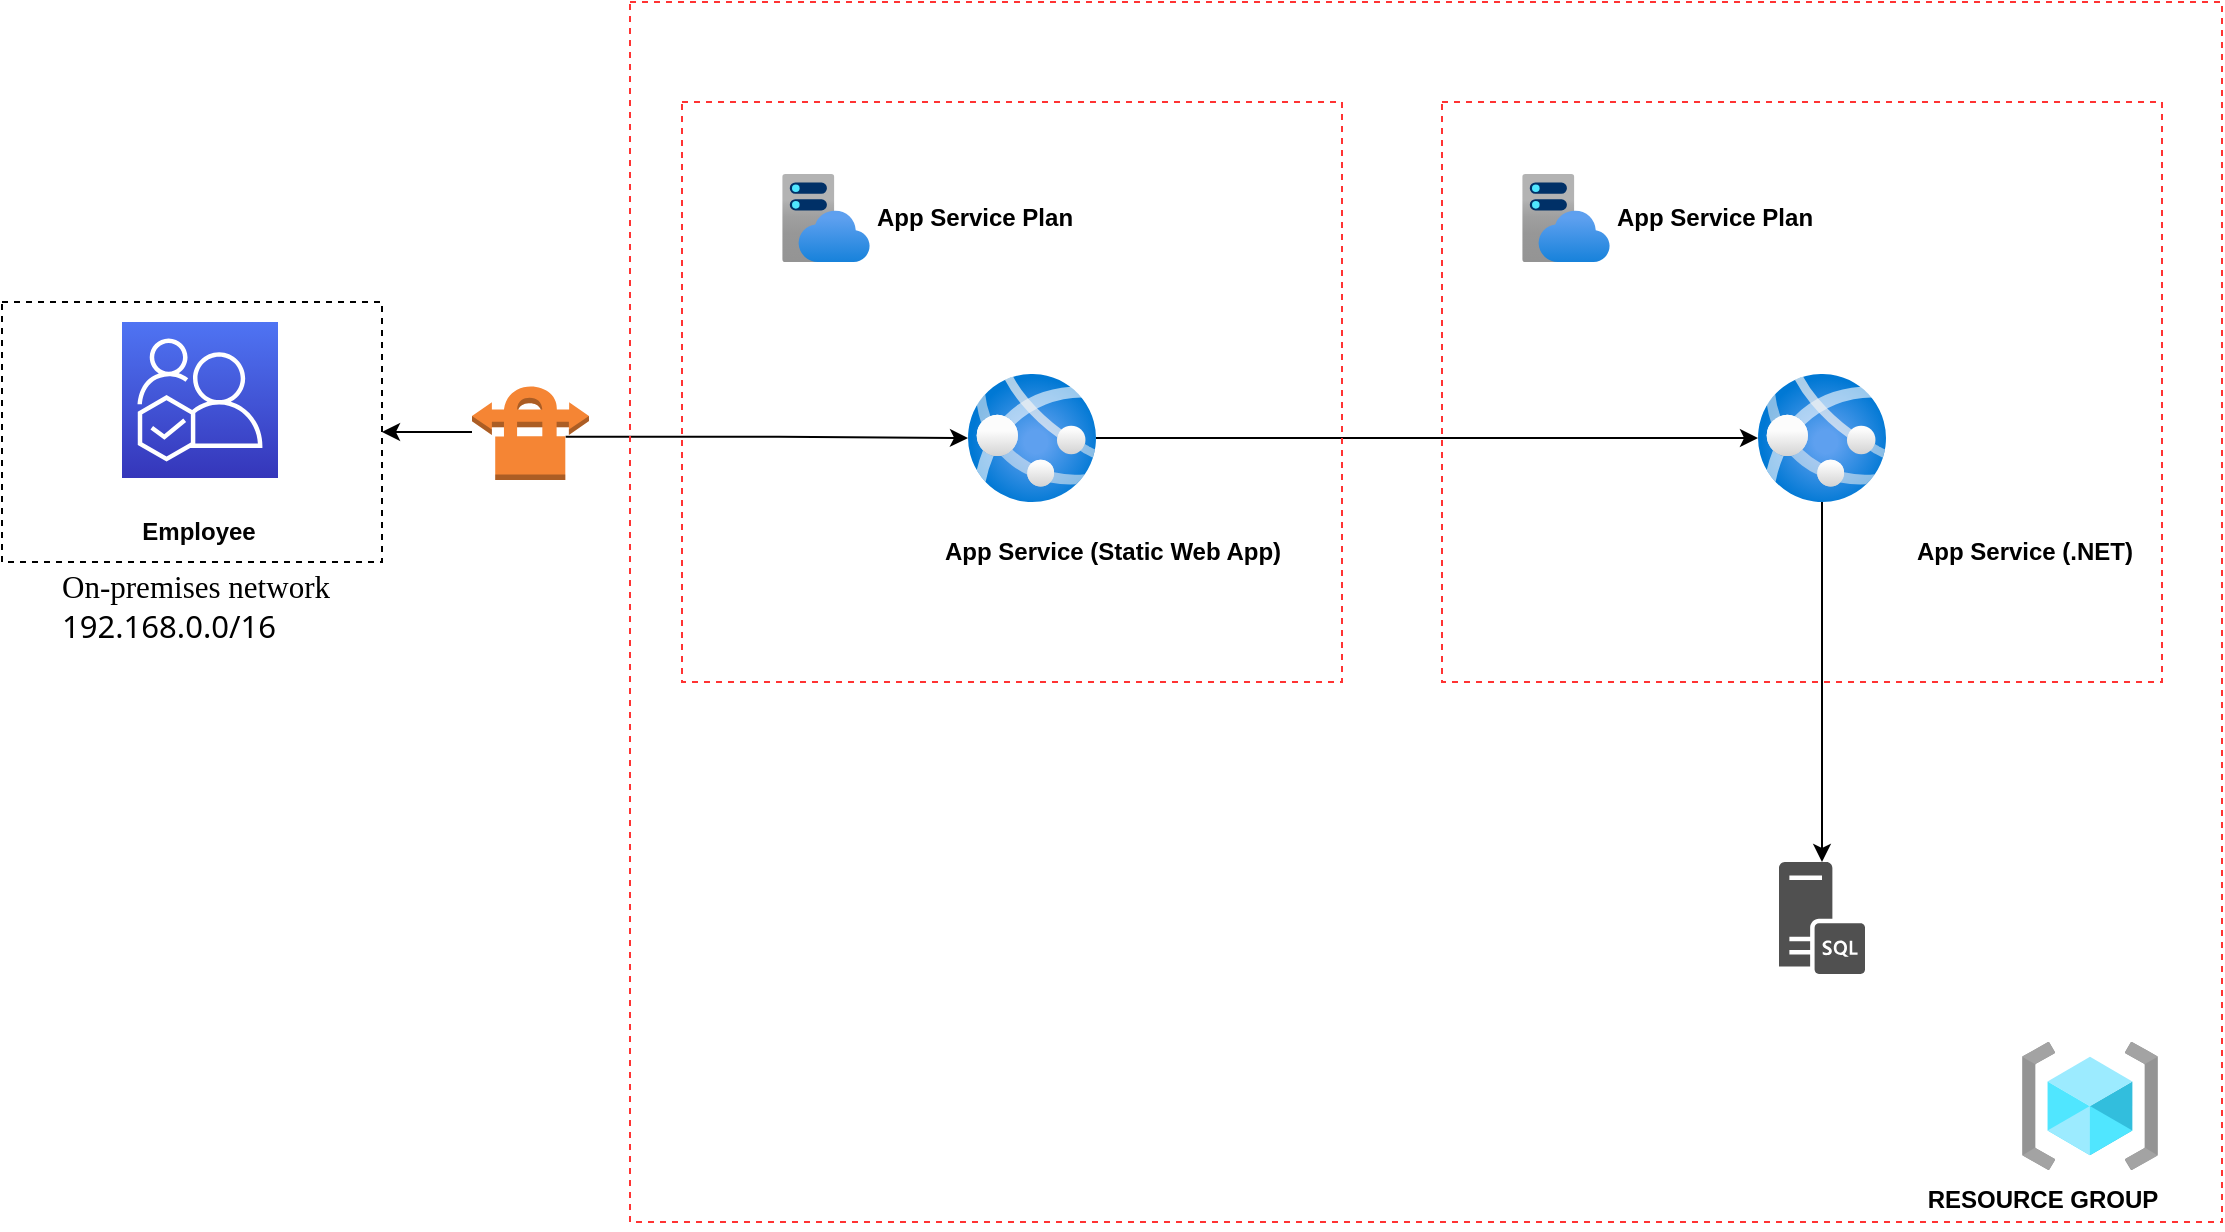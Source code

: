 <mxfile version="20.5.3" type="github">
  <diagram id="43XioRQ16BF5ugKVIzLU" name="Page-1">
    <mxGraphModel dx="1483" dy="781" grid="1" gridSize="10" guides="1" tooltips="1" connect="1" arrows="1" fold="1" page="1" pageScale="1" pageWidth="827" pageHeight="1169" math="0" shadow="0">
      <root>
        <mxCell id="0" />
        <mxCell id="1" parent="0" />
        <mxCell id="-5UN7q1gnzvjgxQybciM-1" value="" style="sketch=0;points=[[0,0,0],[0.25,0,0],[0.5,0,0],[0.75,0,0],[1,0,0],[0,1,0],[0.25,1,0],[0.5,1,0],[0.75,1,0],[1,1,0],[0,0.25,0],[0,0.5,0],[0,0.75,0],[1,0.25,0],[1,0.5,0],[1,0.75,0]];outlineConnect=0;fontColor=#232F3E;gradientColor=#4D72F3;gradientDirection=north;fillColor=#3334B9;strokeColor=#ffffff;dashed=0;verticalLabelPosition=bottom;verticalAlign=top;align=center;html=1;fontSize=12;fontStyle=0;aspect=fixed;shape=mxgraph.aws4.resourceIcon;resIcon=mxgraph.aws4.iq;labelBackgroundColor=#66FFFF;noLabel=0;" vertex="1" parent="1">
          <mxGeometry x="180" y="240" width="78" height="78" as="geometry" />
        </mxCell>
        <mxCell id="-5UN7q1gnzvjgxQybciM-2" value="&lt;b&gt;Employee&lt;/b&gt;" style="text;html=1;align=center;verticalAlign=middle;resizable=0;points=[];autosize=1;strokeColor=none;fillColor=none;" vertex="1" parent="1">
          <mxGeometry x="178" y="330" width="80" height="30" as="geometry" />
        </mxCell>
        <mxCell id="-5UN7q1gnzvjgxQybciM-3" value="" style="whiteSpace=wrap;html=1;labelBackgroundColor=#66FFFF;dashed=1;fillOpacity=1;" vertex="1" parent="1">
          <mxGeometry x="120" y="230" width="190" height="130" as="geometry" />
        </mxCell>
        <mxCell id="-5UN7q1gnzvjgxQybciM-4" value="&lt;div style=&quot;font-size: 1px&quot;&gt;&lt;p style=&quot;align:left;margin-left:0;margin-right:0;margin-top:0px;margin-bottom:0px;text-indent:0;valign:middle;direction:ltr;&quot;&gt;&lt;font style=&quot;font-size:15.52px;font-family:Segoe UI Semibold;color:#000000;direction:ltr;letter-spacing:0px;line-height:120%;opacity:1&quot;&gt;On-premises network&lt;br/&gt;&lt;/font&gt;&lt;font style=&quot;font-size:15.52px;font-family:Segoe UI;color:#000000;direction:ltr;letter-spacing:0px;line-height:120%;opacity:1&quot;&gt;192.168.0.0/16&lt;br/&gt;&lt;/font&gt;&lt;/p&gt;&lt;/div&gt;" style="verticalAlign=middle;align=left;vsdxID=1074;fillColor=none;gradientColor=none;shape=stencil(nZBLDoAgDERP0z3SIyjew0SURgSD+Lu9kMZoXLhwN9O+tukAlrNpJg1SzDH4QW/URgNYgZTkjA4UkwJUgGXng+6DX1zLfmoymdXo17xh5zmRJ6Q42BWCfc2oJfdAr+Yv+AP9Cb7OJ3H/2JG1HNGz/84klThPVCc=);strokeColor=none;points=[];labelBackgroundColor=none;rounded=0;html=1;whiteSpace=wrap;" vertex="1" parent="1">
          <mxGeometry x="147.5" y="360" width="165" height="44" as="geometry" />
        </mxCell>
        <mxCell id="-5UN7q1gnzvjgxQybciM-6" style="edgeStyle=orthogonalEdgeStyle;rounded=0;orthogonalLoop=1;jettySize=auto;html=1;" edge="1" parent="1" source="-5UN7q1gnzvjgxQybciM-5" target="-5UN7q1gnzvjgxQybciM-3">
          <mxGeometry relative="1" as="geometry" />
        </mxCell>
        <mxCell id="-5UN7q1gnzvjgxQybciM-16" style="edgeStyle=orthogonalEdgeStyle;rounded=0;orthogonalLoop=1;jettySize=auto;html=1;exitX=0.8;exitY=0.55;exitDx=0;exitDy=0;exitPerimeter=0;" edge="1" parent="1" source="-5UN7q1gnzvjgxQybciM-5" target="-5UN7q1gnzvjgxQybciM-13">
          <mxGeometry relative="1" as="geometry" />
        </mxCell>
        <mxCell id="-5UN7q1gnzvjgxQybciM-5" value="" style="outlineConnect=0;dashed=0;verticalLabelPosition=bottom;verticalAlign=top;align=center;html=1;shape=mxgraph.aws3.vpn_connection;fillColor=#F58534;gradientColor=none;labelBackgroundColor=#66FFFF;" vertex="1" parent="1">
          <mxGeometry x="355" y="271" width="58.5" height="48" as="geometry" />
        </mxCell>
        <mxCell id="-5UN7q1gnzvjgxQybciM-11" value="" style="aspect=fixed;html=1;points=[];align=center;image;fontSize=12;image=img/lib/azure2/app_services/App_Service_Plans.svg;dashed=1;labelBackgroundColor=#66FFFF;" vertex="1" parent="1">
          <mxGeometry x="510" y="166" width="44" height="44" as="geometry" />
        </mxCell>
        <mxCell id="-5UN7q1gnzvjgxQybciM-12" value="&lt;b&gt;App Service Plan&lt;/b&gt;" style="text;html=1;align=center;verticalAlign=middle;resizable=0;points=[];autosize=1;strokeColor=none;fillColor=none;" vertex="1" parent="1">
          <mxGeometry x="546" y="173" width="120" height="30" as="geometry" />
        </mxCell>
        <mxCell id="-5UN7q1gnzvjgxQybciM-18" style="edgeStyle=orthogonalEdgeStyle;rounded=0;orthogonalLoop=1;jettySize=auto;html=1;" edge="1" parent="1" source="-5UN7q1gnzvjgxQybciM-13" target="-5UN7q1gnzvjgxQybciM-17">
          <mxGeometry relative="1" as="geometry" />
        </mxCell>
        <mxCell id="-5UN7q1gnzvjgxQybciM-13" value="" style="aspect=fixed;html=1;points=[];align=center;image;fontSize=12;image=img/lib/azure2/app_services/App_Services.svg;dashed=1;labelBackgroundColor=#66FFFF;" vertex="1" parent="1">
          <mxGeometry x="603" y="266" width="64" height="64" as="geometry" />
        </mxCell>
        <mxCell id="-5UN7q1gnzvjgxQybciM-15" value="&lt;b&gt;App Service (Static Web App)&lt;/b&gt;" style="text;html=1;align=center;verticalAlign=middle;resizable=0;points=[];autosize=1;strokeColor=none;fillColor=none;" vertex="1" parent="1">
          <mxGeometry x="580" y="340" width="190" height="30" as="geometry" />
        </mxCell>
        <mxCell id="-5UN7q1gnzvjgxQybciM-25" style="edgeStyle=orthogonalEdgeStyle;rounded=0;orthogonalLoop=1;jettySize=auto;html=1;" edge="1" parent="1" source="-5UN7q1gnzvjgxQybciM-17" target="-5UN7q1gnzvjgxQybciM-20">
          <mxGeometry relative="1" as="geometry" />
        </mxCell>
        <mxCell id="-5UN7q1gnzvjgxQybciM-17" value="" style="aspect=fixed;html=1;points=[];align=center;image;fontSize=12;image=img/lib/azure2/app_services/App_Services.svg;dashed=1;labelBackgroundColor=#66FFFF;" vertex="1" parent="1">
          <mxGeometry x="998" y="266" width="64" height="64" as="geometry" />
        </mxCell>
        <mxCell id="-5UN7q1gnzvjgxQybciM-20" value="" style="sketch=0;pointerEvents=1;shadow=0;dashed=0;html=1;strokeColor=none;fillColor=#505050;labelPosition=center;verticalLabelPosition=bottom;verticalAlign=top;outlineConnect=0;align=center;shape=mxgraph.office.servers.sql_server;labelBackgroundColor=#66FFFF;" vertex="1" parent="1">
          <mxGeometry x="1008.5" y="510" width="43" height="56" as="geometry" />
        </mxCell>
        <mxCell id="-5UN7q1gnzvjgxQybciM-22" value="" style="aspect=fixed;html=1;points=[];align=center;image;fontSize=12;image=img/lib/azure2/app_services/App_Service_Plans.svg;dashed=1;labelBackgroundColor=#66FFFF;" vertex="1" parent="1">
          <mxGeometry x="880" y="166" width="44" height="44" as="geometry" />
        </mxCell>
        <mxCell id="-5UN7q1gnzvjgxQybciM-23" value="&lt;b&gt;App Service Plan&lt;/b&gt;" style="text;html=1;align=center;verticalAlign=middle;resizable=0;points=[];autosize=1;strokeColor=none;fillColor=none;" vertex="1" parent="1">
          <mxGeometry x="916" y="173" width="120" height="30" as="geometry" />
        </mxCell>
        <mxCell id="-5UN7q1gnzvjgxQybciM-26" value="" style="aspect=fixed;html=1;points=[];align=center;image;fontSize=12;image=img/lib/azure2/general/Resource_Groups.svg;dashed=1;labelBackgroundColor=#66FFFF;" vertex="1" parent="1">
          <mxGeometry x="1130" y="600" width="68" height="64" as="geometry" />
        </mxCell>
        <mxCell id="-5UN7q1gnzvjgxQybciM-29" value="&lt;b&gt;App Service (.NET)&lt;/b&gt;" style="text;html=1;align=center;verticalAlign=middle;resizable=0;points=[];autosize=1;strokeColor=none;fillColor=none;" vertex="1" parent="1">
          <mxGeometry x="1066" y="340" width="130" height="30" as="geometry" />
        </mxCell>
        <mxCell id="-5UN7q1gnzvjgxQybciM-30" value="" style="whiteSpace=wrap;html=1;rounded=0;dashed=1;labelBackgroundColor=none;strokeColor=#FF3333;strokeWidth=1;fillColor=none;gradientColor=none;" vertex="1" parent="1">
          <mxGeometry x="460" y="130" width="330" height="290" as="geometry" />
        </mxCell>
        <mxCell id="-5UN7q1gnzvjgxQybciM-31" value="" style="whiteSpace=wrap;html=1;rounded=0;dashed=1;labelBackgroundColor=none;strokeColor=#FF3333;strokeWidth=1;fillColor=none;gradientColor=none;" vertex="1" parent="1">
          <mxGeometry x="840" y="130" width="360" height="290" as="geometry" />
        </mxCell>
        <mxCell id="-5UN7q1gnzvjgxQybciM-32" value="" style="whiteSpace=wrap;html=1;rounded=0;dashed=1;labelBackgroundColor=none;strokeColor=#FF3333;strokeWidth=1;fillColor=none;gradientColor=none;" vertex="1" parent="1">
          <mxGeometry x="434" y="80" width="796" height="610" as="geometry" />
        </mxCell>
        <mxCell id="-5UN7q1gnzvjgxQybciM-33" value="&lt;b&gt;RESOURCE GROUP&lt;/b&gt;" style="text;html=1;align=center;verticalAlign=middle;resizable=0;points=[];autosize=1;strokeColor=none;fillColor=none;" vertex="1" parent="1">
          <mxGeometry x="1070" y="664" width="140" height="30" as="geometry" />
        </mxCell>
      </root>
    </mxGraphModel>
  </diagram>
</mxfile>
